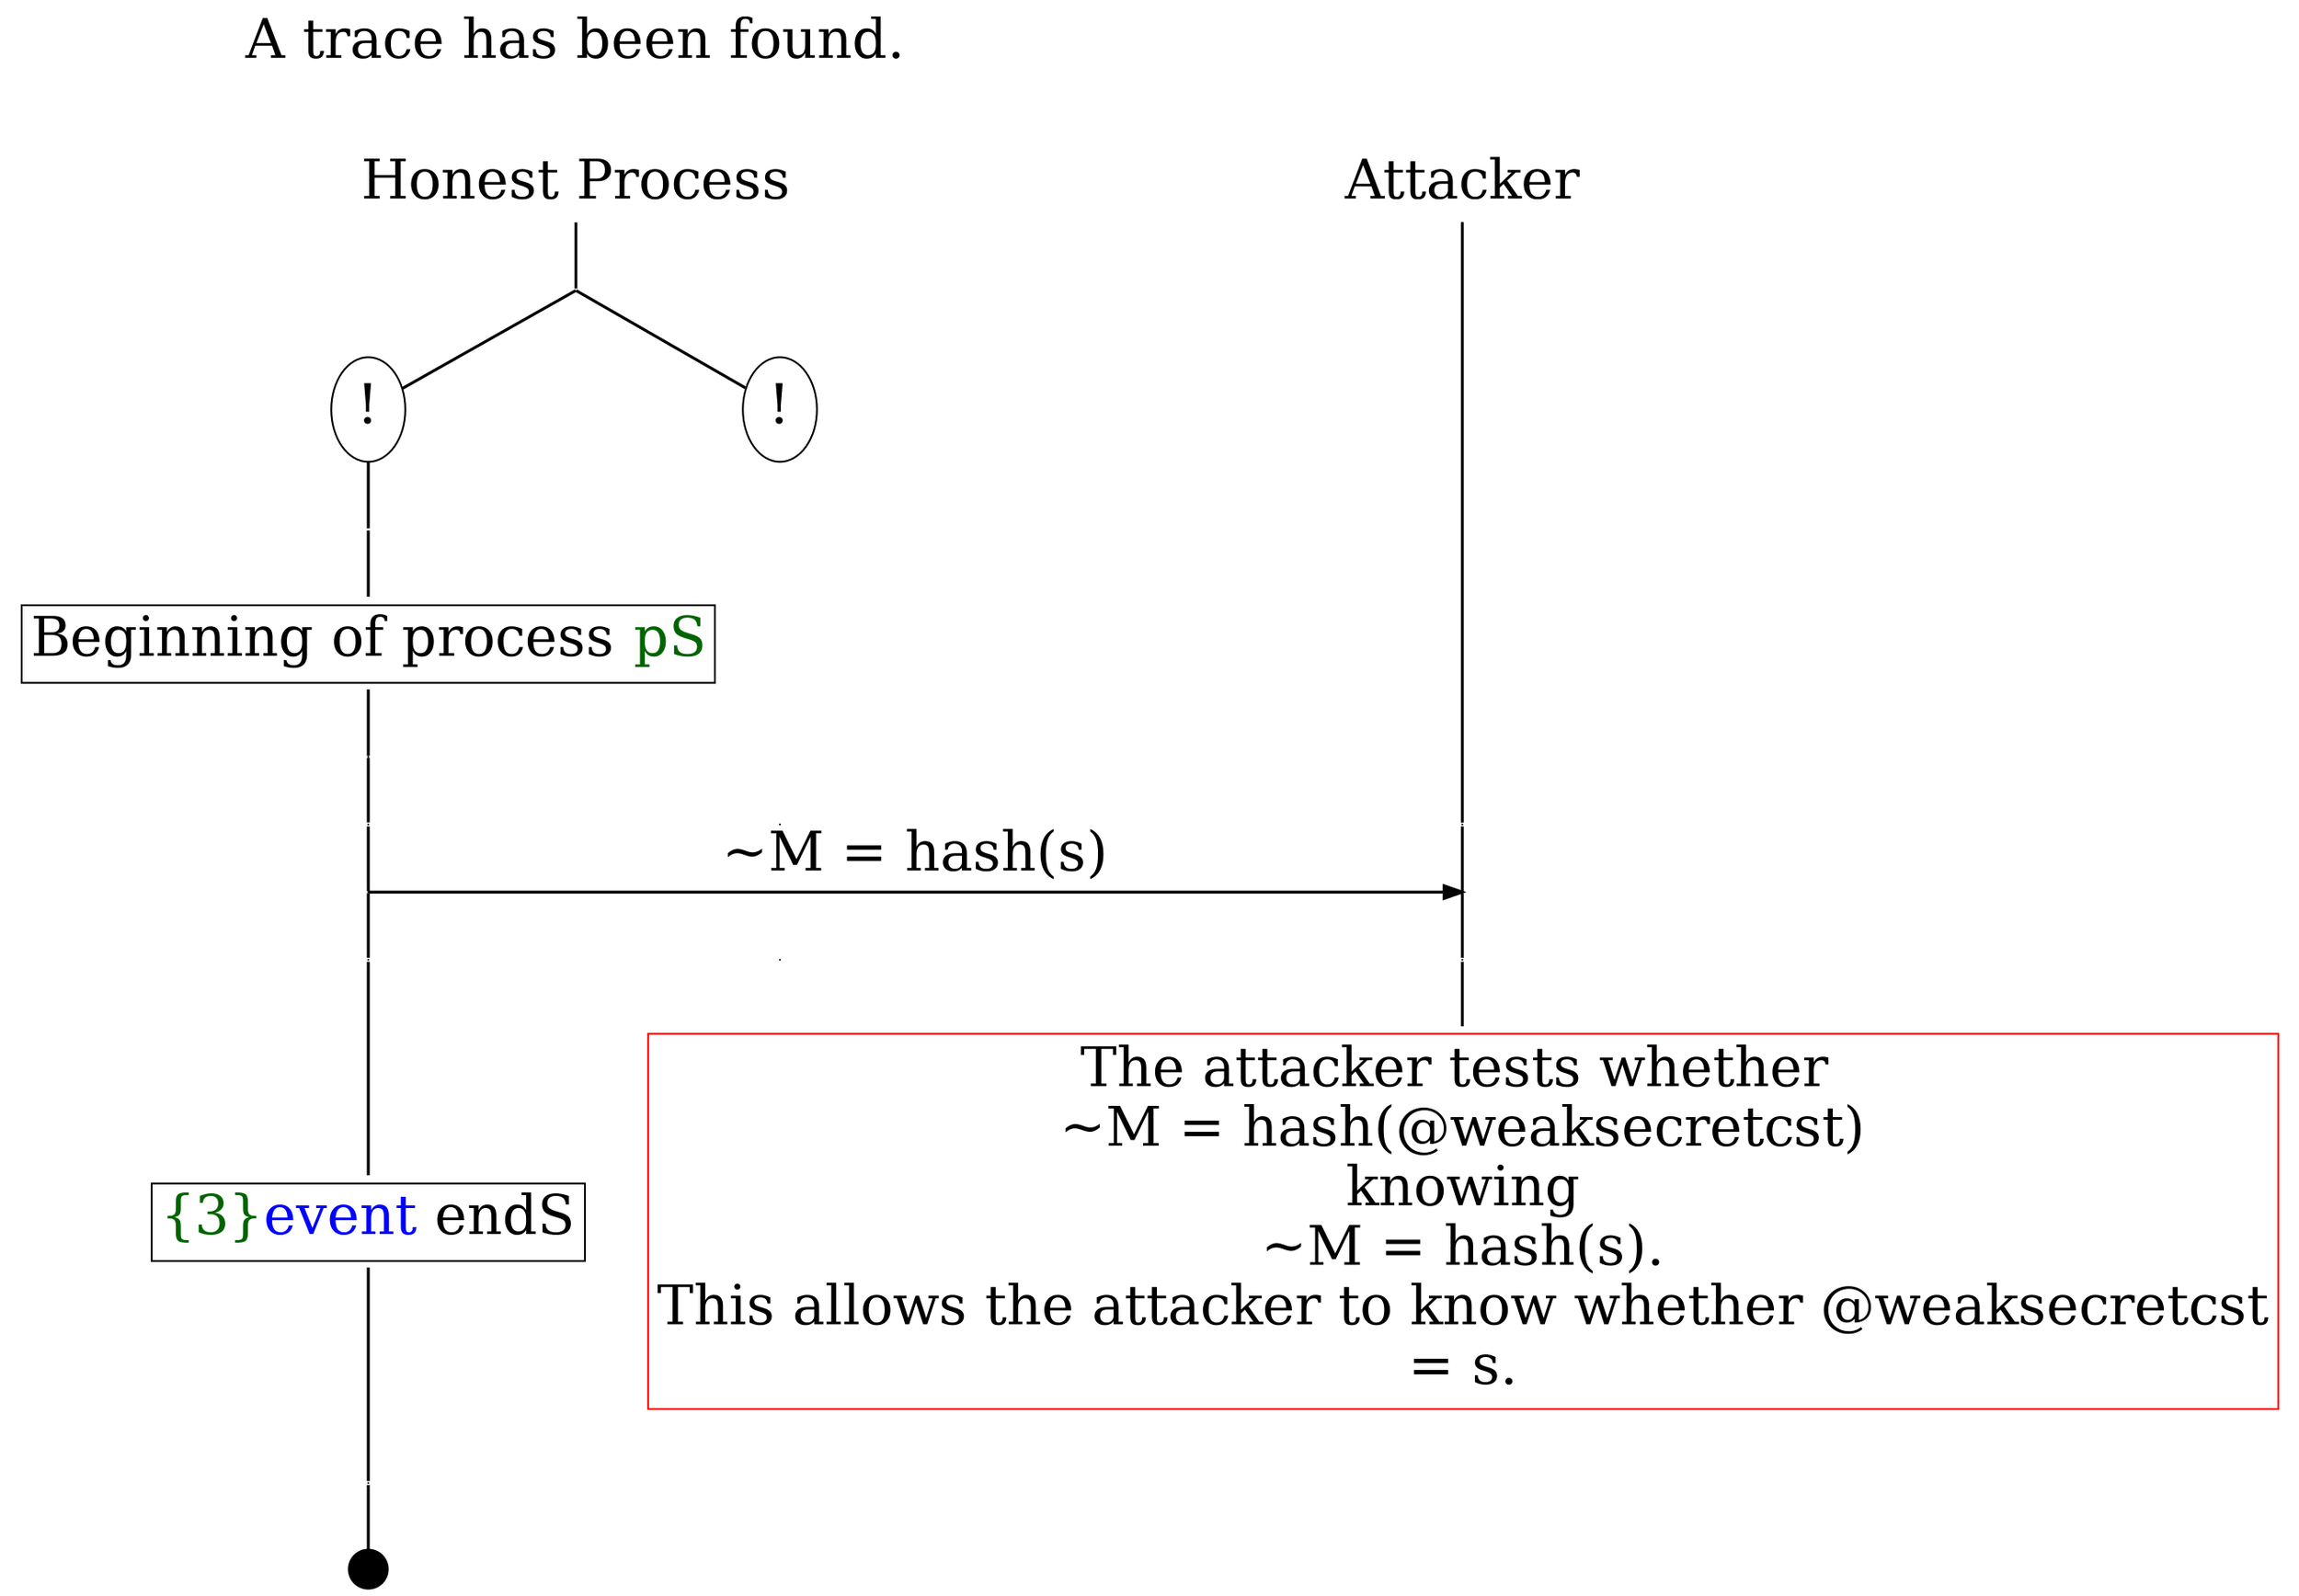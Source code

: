 digraph {
graph [ordering = out]
edge [arrowhead = none, penwidth = 1.6, fontsize = 30]
node [shape = point, width = 0, height = 0, fontsize = 30]
Trace [label = <A trace has been found.<br/>
>, shape = plaintext]
P0__0 [label = "Honest Process", shape = plaintext]
P__0 [label = "Attacker", shape = plaintext]
Trace -> P0__0 [label = "", style = invisible, weight = 100]{rank = same; P0__0 P__0}
P0__0 -> P0__1 [label = <>, weight = 100]
/*RPar */
P0__1 -> P0_1__1 [label = <>]
P0__1 -> P0_0__1 [label = <>]
P0__1 [label = "", fixedsize = false, width = 0, height = 0, shape = none]
{rank = same; P0_0__1 P0_1__1}
P0_0__1 [label = "!", shape = ellipse]
P0_1__1 [label = "!", shape = ellipse]
P0_1_0__1 [label = "", fixedsize = false, width = 0, height = 0, shape = none]
P0_1__1 -> P0_1_0__1 [label = <>, weight = 100]
P0_1_0__1 -> P0_1_0__2 [label = <>, weight = 100]
P0_1_0__2 [shape = plaintext, label = <<TABLE BORDER="0" CELLBORDER="1" CELLSPACING="0" CELLPADDING="4"> <TR><TD>Beginning of process <FONT COLOR="darkgreen">pS</FONT></TD></TR></TABLE>>]
P0_1_0__2 -> P0_1_0__3 [label = <>, weight = 100]
P0_1_0__3 -> P0_1_0__4 [label = <>, weight = 100]
P0_0__2 [label = "", style = invisible]
P0_0__1 -> P0_0__2 [label = <>, weight = 100, style = invisible]
P__0 -> P__1 [label = <>, weight = 100]
{rank = same; P__1 P0_0__2 P0_1_0__4}
P0_1_0__4 -> P0_1_0__5 [label = <>, weight = 100]
P__1 -> P__2 [label = <>, weight = 100]
{rank = same; P__2 P0_1_0__5}
P0_1_0__5 -> P__2 [label = <~M = hash(s)>, arrowhead = normal]
P0_1_0__5 -> P0_1_0__6 [label = <>, weight = 100]
P0_0__3 [label = "", style = invisible]
P0_0__2 -> P0_0__3 [label = <>, weight = 100, style = invisible]
P__2 -> P__3 [label = <>, weight = 100]
{rank = same; P__3 P0_0__3 P0_1_0__6}
P0_1_0__6 -> P0_1_0__7 [label = <>, weight = 100]
P0_1_0__7 [shape = plaintext, label = <<TABLE BORDER="0" CELLBORDER="1" CELLSPACING="0" CELLPADDING="4"> <TR><TD><FONT COLOR="darkgreen">{3}</FONT><FONT COLOR="blue">event</FONT> endS</TD></TR></TABLE>>]
P0_1_0__7 -> P0_1_0__8 [label = <>, weight = 100]
P0_1_0__9 [label = "", width = 0.3, height = 0.3]
P0_1_0__8 -> P0_1_0__9 [label = <>, weight = 100]
P__3 -> P__4 [label = <>, weight = 100]
P__4 [color = red, shape = plaintext, label = <<TABLE BORDER="0" CELLBORDER="1" CELLSPACING="0" CELLPADDING="4"> <TR><TD>The attacker tests whether <br/>
~M = hash(@weaksecretcst)<br/>
knowing<br/>
~M = hash(s).<br/>
This allows the attacker to know whether @weaksecretcst<br/>
= s.<br/>
</TD></TR></TABLE>>]
}